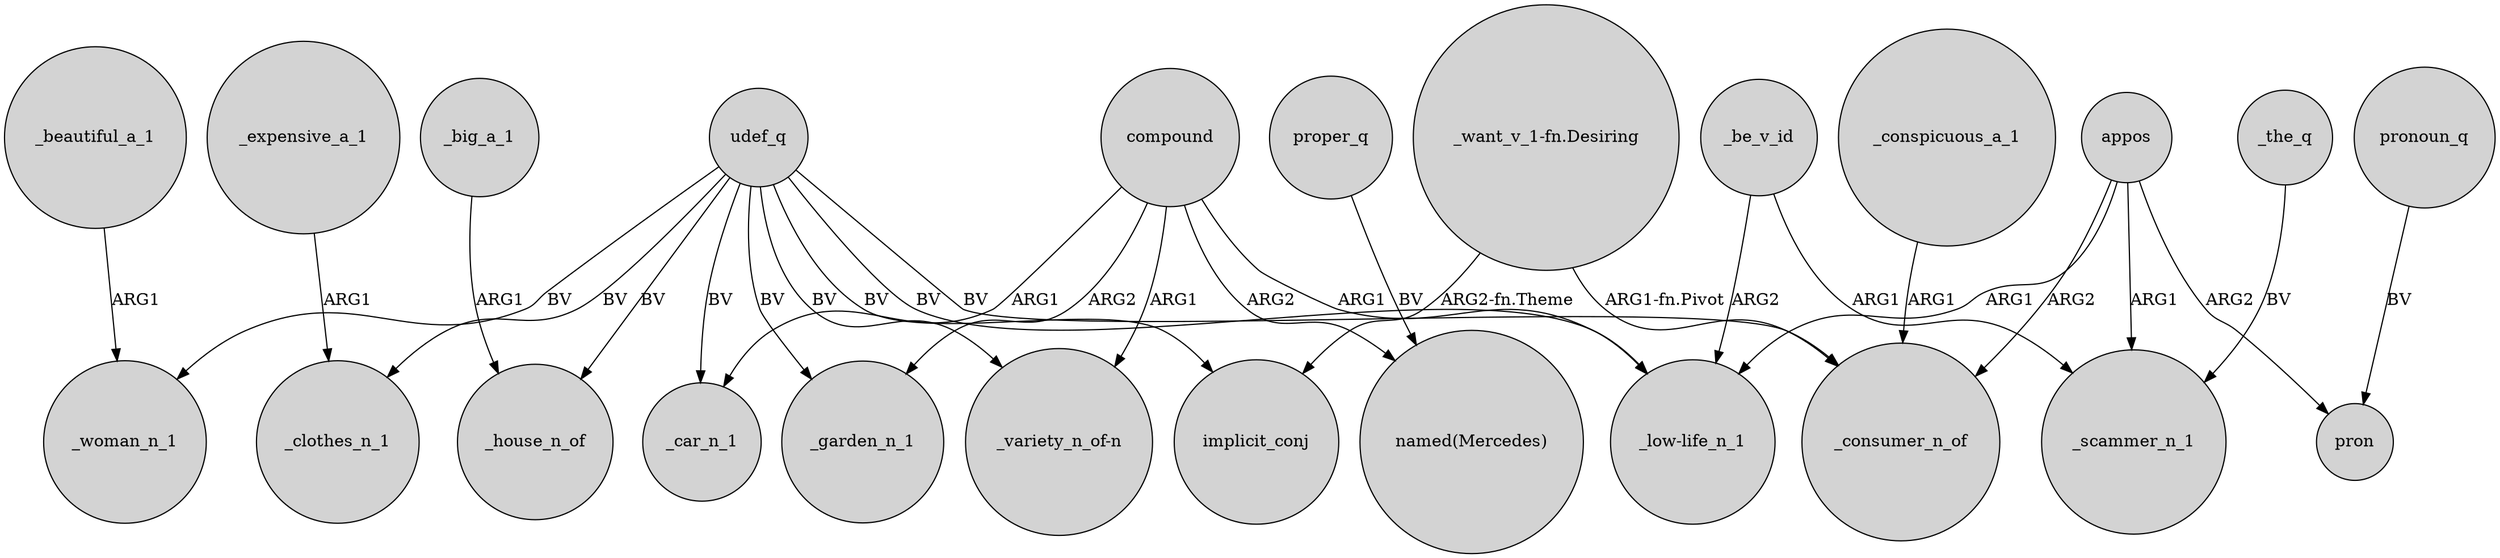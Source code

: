 digraph {
	node [shape=circle style=filled]
	udef_q -> _clothes_n_1 [label=BV]
	appos -> pron [label=ARG2]
	proper_q -> "named(Mercedes)" [label=BV]
	_big_a_1 -> _house_n_of [label=ARG1]
	udef_q -> _woman_n_1 [label=BV]
	udef_q -> _garden_n_1 [label=BV]
	appos -> _consumer_n_of [label=ARG2]
	udef_q -> "_low-life_n_1" [label=BV]
	_be_v_id -> "_low-life_n_1" [label=ARG2]
	"_want_v_1-fn.Desiring" -> implicit_conj [label="ARG2-fn.Theme"]
	_be_v_id -> _scammer_n_1 [label=ARG1]
	udef_q -> implicit_conj [label=BV]
	compound -> _garden_n_1 [label=ARG2]
	_conspicuous_a_1 -> _consumer_n_of [label=ARG1]
	pronoun_q -> pron [label=BV]
	_the_q -> _scammer_n_1 [label=BV]
	compound -> "_low-life_n_1" [label=ARG1]
	udef_q -> _consumer_n_of [label=BV]
	compound -> "_variety_n_of-n" [label=ARG1]
	appos -> _scammer_n_1 [label=ARG1]
	_beautiful_a_1 -> _woman_n_1 [label=ARG1]
	_expensive_a_1 -> _clothes_n_1 [label=ARG1]
	udef_q -> _house_n_of [label=BV]
	compound -> _car_n_1 [label=ARG1]
	udef_q -> _car_n_1 [label=BV]
	compound -> "named(Mercedes)" [label=ARG2]
	appos -> "_low-life_n_1" [label=ARG1]
	udef_q -> "_variety_n_of-n" [label=BV]
	"_want_v_1-fn.Desiring" -> _consumer_n_of [label="ARG1-fn.Pivot"]
}
